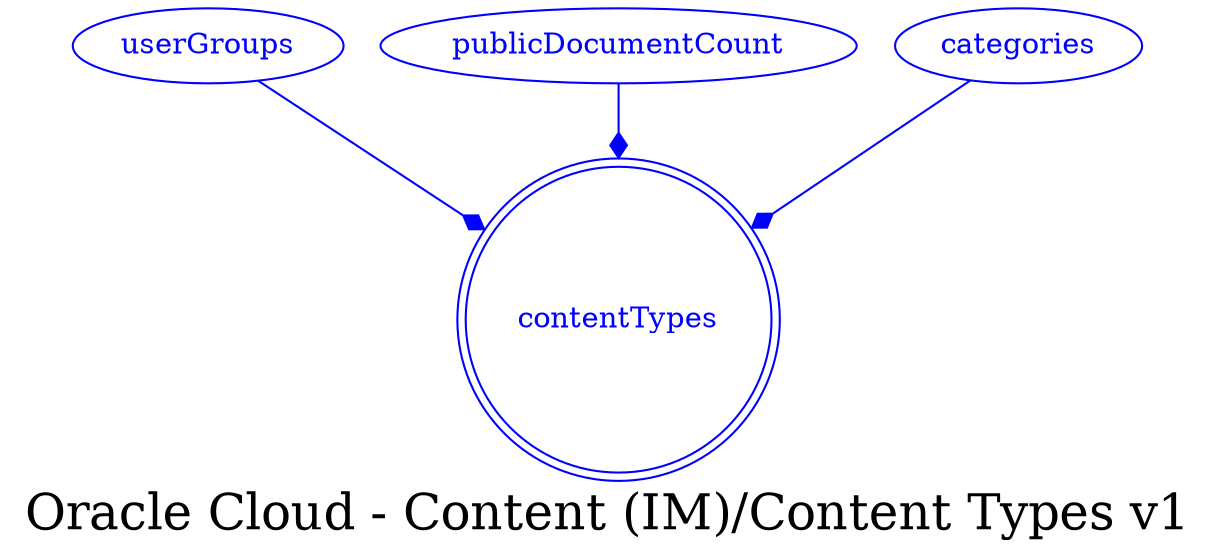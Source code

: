 digraph LexiconGraph {
graph[label="Oracle Cloud - Content (IM)/Content Types v1", fontsize=24]
splines=true
"contentTypes" [color=blue, fontcolor=blue, shape=doublecircle]
"userGroups" -> "contentTypes" [color=blue, fontcolor=blue, arrowhead=diamond, arrowtail=none]
"userGroups" [color=blue, fontcolor=blue, shape=ellipse]
"publicDocumentCount" -> "contentTypes" [color=blue, fontcolor=blue, arrowhead=diamond, arrowtail=none]
"publicDocumentCount" [color=blue, fontcolor=blue, shape=ellipse]
"categories" -> "contentTypes" [color=blue, fontcolor=blue, arrowhead=diamond, arrowtail=none]
"categories" [color=blue, fontcolor=blue, shape=ellipse]
}
